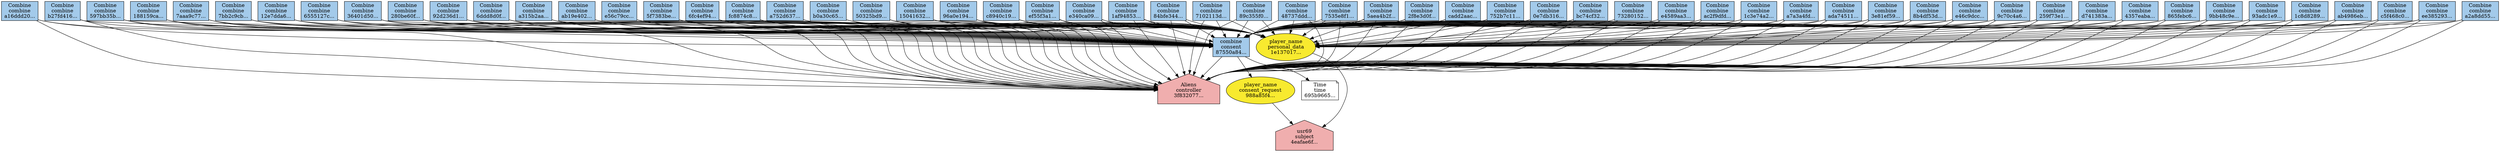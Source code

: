 // The Tables
digraph {
	"4eafae6f-37a2-4f90-8082-425c26d6ba25" [label="usr69
subject
4eafae6f..." fillcolor="#f0aeae" shape=house style=filled]
	"1e137017-eac1-4650-9f3b-fa5f424fdb0f" [label="player_name
personal_data
1e137017..." fillcolor="#f8ea2f" shape=ellipse style=filled]
	"988a85f4-3b59-4e62-90fd-aaee3d2c48ce" [label="player_name
consent_request
988a85f4..." fillcolor="#f8ea2f" shape=ellipse style=filled]
	"ef55f3a1-76c7-4f17-b503-3c19d8b2d8c5" [label="Combine
combine
ef55f3a1..." fillcolor="#a3caea" shape=box style=filled]
	"a2a8dd55-e3c6-4cf8-89de-d2f77e00e767" [label="Combine
combine
a2a8dd55..." fillcolor="#a3caea" shape=box style=filled]
	"e340ca09-39e7-41a0-9d03-5c2db6f31d1b" [label="Combine
combine
e340ca09..." fillcolor="#a3caea" shape=box style=filled]
	"7102113d-88d8-4541-954d-f9c3a8df981c" [label="Combine
combine
7102113d..." fillcolor="#a3caea" shape=box style=filled]
	"84bfe344-4609-4012-b8aa-87c4850f03c5" [label="Combine
combine
84bfe344..." fillcolor="#a3caea" shape=box style=filled]
	"89c355f0-3937-44a1-89a3-ce4758bb8cfe" [label="Combine
combine
89c355f0..." fillcolor="#a3caea" shape=box style=filled]
	"a16ddd20-b9dd-4568-87dd-2e108332df88" [label="Combine
combine
a16ddd20..." fillcolor="#a3caea" shape=box style=filled]
	"b27fd416-9627-449e-9039-bce14f6d6155" [label="Combine
combine
b27fd416..." fillcolor="#a3caea" shape=box style=filled]
	"597bb35b-1b28-4703-9ed3-340a3c07e02c" [label="Combine
combine
597bb35b..." fillcolor="#a3caea" shape=box style=filled]
	"188159ca-53c2-453b-a60a-1c16190aadc3" [label="Combine
combine
188159ca..." fillcolor="#a3caea" shape=box style=filled]
	"7aaa9c77-108b-4445-9235-36b371b2e2cf" [label="Combine
combine
7aaa9c77..." fillcolor="#a3caea" shape=box style=filled]
	"7bb2c9cb-05b3-4c8a-9a48-b6c0d1923ba4" [label="Combine
combine
7bb2c9cb..." fillcolor="#a3caea" shape=box style=filled]
	"12e7dda6-f6a2-41a6-aa75-5a64e06727c9" [label="Combine
combine
12e7dda6..." fillcolor="#a3caea" shape=box style=filled]
	"6555127c-4d94-43f4-b2da-ff8a6067547b" [label="Combine
combine
6555127c..." fillcolor="#a3caea" shape=box style=filled]
	"36401d50-6ed1-49d0-9866-b48b37234d92" [label="Combine
combine
36401d50..." fillcolor="#a3caea" shape=box style=filled]
	"280be60f-c0d2-486d-b04c-99290783be0a" [label="Combine
combine
280be60f..." fillcolor="#a3caea" shape=box style=filled]
	"92d236d1-5725-4190-9253-2b7b205fb542" [label="Combine
combine
92d236d1..." fillcolor="#a3caea" shape=box style=filled]
	"6ddd8d0f-581c-4905-9e51-f400e4fa6898" [label="Combine
combine
6ddd8d0f..." fillcolor="#a3caea" shape=box style=filled]
	"a315b2aa-cc8b-47aa-a76a-2d5e6acaf7c8" [label="Combine
combine
a315b2aa..." fillcolor="#a3caea" shape=box style=filled]
	"ab19e402-c537-4d72-b492-1f6148144956" [label="Combine
combine
ab19e402..." fillcolor="#a3caea" shape=box style=filled]
	"e56c79cc-8fae-4b39-904e-c84f277c6a41" [label="Combine
combine
e56c79cc..." fillcolor="#a3caea" shape=box style=filled]
	"5f7383be-89be-4b11-bd26-b78876ef316a" [label="Combine
combine
5f7383be..." fillcolor="#a3caea" shape=box style=filled]
	"6fc4ef94-fde9-4bee-b881-7fa7ddc4d582" [label="Combine
combine
6fc4ef94..." fillcolor="#a3caea" shape=box style=filled]
	"fc8874c8-6930-4457-abe1-0588f4139dfd" [label="Combine
combine
fc8874c8..." fillcolor="#a3caea" shape=box style=filled]
	"a752d637-aa25-49f9-9f8e-8ae3dfc26bbd" [label="Combine
combine
a752d637..." fillcolor="#a3caea" shape=box style=filled]
	"b0a30c65-9dbd-4e52-b04c-b93132d42582" [label="Combine
combine
b0a30c65..." fillcolor="#a3caea" shape=box style=filled]
	"50325bd9-7fdd-4ee6-9db1-648600a20cfa" [label="Combine
combine
50325bd9..." fillcolor="#a3caea" shape=box style=filled]
	"15041632-aaee-46dd-8a8f-b5b26e33677b" [label="Combine
combine
15041632..." fillcolor="#a3caea" shape=box style=filled]
	"96a0e194-8bbc-45e6-ad97-d9d7b6c539fb" [label="Combine
combine
96a0e194..." fillcolor="#a3caea" shape=box style=filled]
	"c8940c19-9dfd-405e-a907-3841d27dd6cf" [label="Combine
combine
c8940c19..." fillcolor="#a3caea" shape=box style=filled]
	"1af94853-a77e-4944-8ae0-08bdb32feda7" [label="Combine
combine
1af94853..." fillcolor="#a3caea" shape=box style=filled]
	"48737ddd-58ad-485b-b4c4-fb336906be97" [label="Combine
combine
48737ddd..." fillcolor="#a3caea" shape=box style=filled]
	"7535e8f1-46c9-4af0-b184-6857a2fcfb31" [label="Combine
combine
7535e8f1..." fillcolor="#a3caea" shape=box style=filled]
	"5aea4b2f-08b5-4ad5-b48e-0b8928b09d77" [label="Combine
combine
5aea4b2f..." fillcolor="#a3caea" shape=box style=filled]
	"2f8e3d0f-8d46-4c1c-b9f5-38855dafe744" [label="Combine
combine
2f8e3d0f..." fillcolor="#a3caea" shape=box style=filled]
	"cadd2aac-9394-4399-8caa-4f35142f7923" [label="Combine
combine
cadd2aac..." fillcolor="#a3caea" shape=box style=filled]
	"752b7c11-6b40-4569-bb1a-9c5ba11a15b0" [label="Combine
combine
752b7c11..." fillcolor="#a3caea" shape=box style=filled]
	"0e7db316-cdf3-45b2-aadd-06e419395213" [label="Combine
combine
0e7db316..." fillcolor="#a3caea" shape=box style=filled]
	"bc74cf32-53f0-4f06-afbd-03d3f1aab39a" [label="Combine
combine
bc74cf32..." fillcolor="#a3caea" shape=box style=filled]
	"73280152-4920-4262-9678-10f66f06bf08" [label="Combine
combine
73280152..." fillcolor="#a3caea" shape=box style=filled]
	"e4589aa3-1687-4a1a-b177-59daa9d622a7" [label="Combine
combine
e4589aa3..." fillcolor="#a3caea" shape=box style=filled]
	"ac2f9dfd-4205-441d-9f8e-153e5c40ba01" [label="Combine
combine
ac2f9dfd..." fillcolor="#a3caea" shape=box style=filled]
	"1c3e74a2-aa56-4e01-b807-64c1b5ff30d0" [label="Combine
combine
1c3e74a2..." fillcolor="#a3caea" shape=box style=filled]
	"a7a3a4fd-72d0-4ecc-850d-2d87a459b878" [label="Combine
combine
a7a3a4fd..." fillcolor="#a3caea" shape=box style=filled]
	"ada74511-41d8-4439-bc8d-e859f1f5c8e7" [label="Combine
combine
ada74511..." fillcolor="#a3caea" shape=box style=filled]
	"3e81ef59-f968-4312-9467-7da36371686e" [label="Combine
combine
3e81ef59..." fillcolor="#a3caea" shape=box style=filled]
	"8b4df53d-ab11-4ceb-b6df-808cbd6ffd6c" [label="Combine
combine
8b4df53d..." fillcolor="#a3caea" shape=box style=filled]
	"e46c9dcc-8212-4190-9fba-4b09117388d3" [label="Combine
combine
e46c9dcc..." fillcolor="#a3caea" shape=box style=filled]
	"9c70c4a6-c697-4050-a873-622f50f47b85" [label="Combine
combine
9c70c4a6..." fillcolor="#a3caea" shape=box style=filled]
	"259f73e1-f417-4235-93a9-118fc7939d02" [label="Combine
combine
259f73e1..." fillcolor="#a3caea" shape=box style=filled]
	"d741383a-7a0b-48e2-8f86-77a329460d78" [label="Combine
combine
d741383a..." fillcolor="#a3caea" shape=box style=filled]
	"4357eaba-3c0e-412a-9298-367dc851a7b9" [label="Combine
combine
4357eaba..." fillcolor="#a3caea" shape=box style=filled]
	"865febc6-6fcc-4ac0-9a39-023856a5493b" [label="Combine
combine
865febc6..." fillcolor="#a3caea" shape=box style=filled]
	"9bb48c9e-e6ef-4a34-9e85-1a1bb7d91495" [label="Combine
combine
9bb48c9e..." fillcolor="#a3caea" shape=box style=filled]
	"93adc1e9-6779-4c56-b9ee-cdbae5394540" [label="Combine
combine
93adc1e9..." fillcolor="#a3caea" shape=box style=filled]
	"1c8d8289-e702-406b-915a-b036d4ccca73" [label="Combine
combine
1c8d8289..." fillcolor="#a3caea" shape=box style=filled]
	"ab4986eb-1106-44ed-aa6d-d20f328570f1" [label="Combine
combine
ab4986eb..." fillcolor="#a3caea" shape=box style=filled]
	"c5f468c0-cb6f-408f-a2d3-a06e1474bc53" [label="Combine
combine
c5f468c0..." fillcolor="#a3caea" shape=box style=filled]
	"ee385293-6a0b-4441-b0b8-57c9a52e1537" [label="Combine
combine
ee385293..." fillcolor="#a3caea" shape=box style=filled]
	"87550a84-d36e-44ce-9ae1-9a1fee100e43" [label="combine
consent
87550a84..." fillcolor="#a3caea" shape=box style=filled]
	"3f832077-8b30-43c6-a18e-0ece97a32d61" [label="Aliens
controller
3f832077..." fillcolor="#f0aeae" shape=house style=filled]
	"695b9665-8ae8-4a2d-a847-d7d6ccdcef83" [label="Time
time
695b9665..." fillcolor=white shape=note style=filled]
	"1e137017-eac1-4650-9f3b-fa5f424fdb0f" -> "4eafae6f-37a2-4f90-8082-425c26d6ba25"
	"988a85f4-3b59-4e62-90fd-aaee3d2c48ce" -> "4eafae6f-37a2-4f90-8082-425c26d6ba25"
	"ef55f3a1-76c7-4f17-b503-3c19d8b2d8c5" -> "1e137017-eac1-4650-9f3b-fa5f424fdb0f"
	"a2a8dd55-e3c6-4cf8-89de-d2f77e00e767" -> "1e137017-eac1-4650-9f3b-fa5f424fdb0f"
	"e340ca09-39e7-41a0-9d03-5c2db6f31d1b" -> "1e137017-eac1-4650-9f3b-fa5f424fdb0f"
	"7102113d-88d8-4541-954d-f9c3a8df981c" -> "1e137017-eac1-4650-9f3b-fa5f424fdb0f"
	"84bfe344-4609-4012-b8aa-87c4850f03c5" -> "1e137017-eac1-4650-9f3b-fa5f424fdb0f"
	"89c355f0-3937-44a1-89a3-ce4758bb8cfe" -> "1e137017-eac1-4650-9f3b-fa5f424fdb0f"
	"a16ddd20-b9dd-4568-87dd-2e108332df88" -> "1e137017-eac1-4650-9f3b-fa5f424fdb0f"
	"b27fd416-9627-449e-9039-bce14f6d6155" -> "1e137017-eac1-4650-9f3b-fa5f424fdb0f"
	"597bb35b-1b28-4703-9ed3-340a3c07e02c" -> "1e137017-eac1-4650-9f3b-fa5f424fdb0f"
	"188159ca-53c2-453b-a60a-1c16190aadc3" -> "1e137017-eac1-4650-9f3b-fa5f424fdb0f"
	"7aaa9c77-108b-4445-9235-36b371b2e2cf" -> "1e137017-eac1-4650-9f3b-fa5f424fdb0f"
	"7bb2c9cb-05b3-4c8a-9a48-b6c0d1923ba4" -> "1e137017-eac1-4650-9f3b-fa5f424fdb0f"
	"12e7dda6-f6a2-41a6-aa75-5a64e06727c9" -> "1e137017-eac1-4650-9f3b-fa5f424fdb0f"
	"6555127c-4d94-43f4-b2da-ff8a6067547b" -> "1e137017-eac1-4650-9f3b-fa5f424fdb0f"
	"36401d50-6ed1-49d0-9866-b48b37234d92" -> "1e137017-eac1-4650-9f3b-fa5f424fdb0f"
	"280be60f-c0d2-486d-b04c-99290783be0a" -> "1e137017-eac1-4650-9f3b-fa5f424fdb0f"
	"92d236d1-5725-4190-9253-2b7b205fb542" -> "1e137017-eac1-4650-9f3b-fa5f424fdb0f"
	"6ddd8d0f-581c-4905-9e51-f400e4fa6898" -> "1e137017-eac1-4650-9f3b-fa5f424fdb0f"
	"a315b2aa-cc8b-47aa-a76a-2d5e6acaf7c8" -> "1e137017-eac1-4650-9f3b-fa5f424fdb0f"
	"ab19e402-c537-4d72-b492-1f6148144956" -> "1e137017-eac1-4650-9f3b-fa5f424fdb0f"
	"e56c79cc-8fae-4b39-904e-c84f277c6a41" -> "1e137017-eac1-4650-9f3b-fa5f424fdb0f"
	"5f7383be-89be-4b11-bd26-b78876ef316a" -> "1e137017-eac1-4650-9f3b-fa5f424fdb0f"
	"6fc4ef94-fde9-4bee-b881-7fa7ddc4d582" -> "1e137017-eac1-4650-9f3b-fa5f424fdb0f"
	"fc8874c8-6930-4457-abe1-0588f4139dfd" -> "1e137017-eac1-4650-9f3b-fa5f424fdb0f"
	"a752d637-aa25-49f9-9f8e-8ae3dfc26bbd" -> "1e137017-eac1-4650-9f3b-fa5f424fdb0f"
	"b0a30c65-9dbd-4e52-b04c-b93132d42582" -> "1e137017-eac1-4650-9f3b-fa5f424fdb0f"
	"50325bd9-7fdd-4ee6-9db1-648600a20cfa" -> "1e137017-eac1-4650-9f3b-fa5f424fdb0f"
	"15041632-aaee-46dd-8a8f-b5b26e33677b" -> "1e137017-eac1-4650-9f3b-fa5f424fdb0f"
	"96a0e194-8bbc-45e6-ad97-d9d7b6c539fb" -> "1e137017-eac1-4650-9f3b-fa5f424fdb0f"
	"c8940c19-9dfd-405e-a907-3841d27dd6cf" -> "1e137017-eac1-4650-9f3b-fa5f424fdb0f"
	"1af94853-a77e-4944-8ae0-08bdb32feda7" -> "1e137017-eac1-4650-9f3b-fa5f424fdb0f"
	"48737ddd-58ad-485b-b4c4-fb336906be97" -> "1e137017-eac1-4650-9f3b-fa5f424fdb0f"
	"7535e8f1-46c9-4af0-b184-6857a2fcfb31" -> "1e137017-eac1-4650-9f3b-fa5f424fdb0f"
	"5aea4b2f-08b5-4ad5-b48e-0b8928b09d77" -> "1e137017-eac1-4650-9f3b-fa5f424fdb0f"
	"2f8e3d0f-8d46-4c1c-b9f5-38855dafe744" -> "1e137017-eac1-4650-9f3b-fa5f424fdb0f"
	"cadd2aac-9394-4399-8caa-4f35142f7923" -> "1e137017-eac1-4650-9f3b-fa5f424fdb0f"
	"752b7c11-6b40-4569-bb1a-9c5ba11a15b0" -> "1e137017-eac1-4650-9f3b-fa5f424fdb0f"
	"0e7db316-cdf3-45b2-aadd-06e419395213" -> "1e137017-eac1-4650-9f3b-fa5f424fdb0f"
	"bc74cf32-53f0-4f06-afbd-03d3f1aab39a" -> "1e137017-eac1-4650-9f3b-fa5f424fdb0f"
	"73280152-4920-4262-9678-10f66f06bf08" -> "1e137017-eac1-4650-9f3b-fa5f424fdb0f"
	"e4589aa3-1687-4a1a-b177-59daa9d622a7" -> "1e137017-eac1-4650-9f3b-fa5f424fdb0f"
	"ac2f9dfd-4205-441d-9f8e-153e5c40ba01" -> "1e137017-eac1-4650-9f3b-fa5f424fdb0f"
	"1c3e74a2-aa56-4e01-b807-64c1b5ff30d0" -> "1e137017-eac1-4650-9f3b-fa5f424fdb0f"
	"a7a3a4fd-72d0-4ecc-850d-2d87a459b878" -> "1e137017-eac1-4650-9f3b-fa5f424fdb0f"
	"ada74511-41d8-4439-bc8d-e859f1f5c8e7" -> "1e137017-eac1-4650-9f3b-fa5f424fdb0f"
	"3e81ef59-f968-4312-9467-7da36371686e" -> "1e137017-eac1-4650-9f3b-fa5f424fdb0f"
	"8b4df53d-ab11-4ceb-b6df-808cbd6ffd6c" -> "1e137017-eac1-4650-9f3b-fa5f424fdb0f"
	"e46c9dcc-8212-4190-9fba-4b09117388d3" -> "1e137017-eac1-4650-9f3b-fa5f424fdb0f"
	"9c70c4a6-c697-4050-a873-622f50f47b85" -> "1e137017-eac1-4650-9f3b-fa5f424fdb0f"
	"259f73e1-f417-4235-93a9-118fc7939d02" -> "1e137017-eac1-4650-9f3b-fa5f424fdb0f"
	"d741383a-7a0b-48e2-8f86-77a329460d78" -> "1e137017-eac1-4650-9f3b-fa5f424fdb0f"
	"4357eaba-3c0e-412a-9298-367dc851a7b9" -> "1e137017-eac1-4650-9f3b-fa5f424fdb0f"
	"865febc6-6fcc-4ac0-9a39-023856a5493b" -> "1e137017-eac1-4650-9f3b-fa5f424fdb0f"
	"9bb48c9e-e6ef-4a34-9e85-1a1bb7d91495" -> "1e137017-eac1-4650-9f3b-fa5f424fdb0f"
	"93adc1e9-6779-4c56-b9ee-cdbae5394540" -> "1e137017-eac1-4650-9f3b-fa5f424fdb0f"
	"1c8d8289-e702-406b-915a-b036d4ccca73" -> "1e137017-eac1-4650-9f3b-fa5f424fdb0f"
	"ab4986eb-1106-44ed-aa6d-d20f328570f1" -> "1e137017-eac1-4650-9f3b-fa5f424fdb0f"
	"c5f468c0-cb6f-408f-a2d3-a06e1474bc53" -> "1e137017-eac1-4650-9f3b-fa5f424fdb0f"
	"ee385293-6a0b-4441-b0b8-57c9a52e1537" -> "1e137017-eac1-4650-9f3b-fa5f424fdb0f"
	"87550a84-d36e-44ce-9ae1-9a1fee100e43" -> "988a85f4-3b59-4e62-90fd-aaee3d2c48ce"
	"ef55f3a1-76c7-4f17-b503-3c19d8b2d8c5" -> "87550a84-d36e-44ce-9ae1-9a1fee100e43"
	"ef55f3a1-76c7-4f17-b503-3c19d8b2d8c5" -> "3f832077-8b30-43c6-a18e-0ece97a32d61"
	"a2a8dd55-e3c6-4cf8-89de-d2f77e00e767" -> "87550a84-d36e-44ce-9ae1-9a1fee100e43"
	"a2a8dd55-e3c6-4cf8-89de-d2f77e00e767" -> "3f832077-8b30-43c6-a18e-0ece97a32d61"
	"e340ca09-39e7-41a0-9d03-5c2db6f31d1b" -> "87550a84-d36e-44ce-9ae1-9a1fee100e43"
	"e340ca09-39e7-41a0-9d03-5c2db6f31d1b" -> "3f832077-8b30-43c6-a18e-0ece97a32d61"
	"7102113d-88d8-4541-954d-f9c3a8df981c" -> "87550a84-d36e-44ce-9ae1-9a1fee100e43"
	"7102113d-88d8-4541-954d-f9c3a8df981c" -> "3f832077-8b30-43c6-a18e-0ece97a32d61"
	"84bfe344-4609-4012-b8aa-87c4850f03c5" -> "87550a84-d36e-44ce-9ae1-9a1fee100e43"
	"84bfe344-4609-4012-b8aa-87c4850f03c5" -> "3f832077-8b30-43c6-a18e-0ece97a32d61"
	"89c355f0-3937-44a1-89a3-ce4758bb8cfe" -> "87550a84-d36e-44ce-9ae1-9a1fee100e43"
	"89c355f0-3937-44a1-89a3-ce4758bb8cfe" -> "3f832077-8b30-43c6-a18e-0ece97a32d61"
	"a16ddd20-b9dd-4568-87dd-2e108332df88" -> "87550a84-d36e-44ce-9ae1-9a1fee100e43"
	"a16ddd20-b9dd-4568-87dd-2e108332df88" -> "3f832077-8b30-43c6-a18e-0ece97a32d61"
	"b27fd416-9627-449e-9039-bce14f6d6155" -> "87550a84-d36e-44ce-9ae1-9a1fee100e43"
	"b27fd416-9627-449e-9039-bce14f6d6155" -> "3f832077-8b30-43c6-a18e-0ece97a32d61"
	"597bb35b-1b28-4703-9ed3-340a3c07e02c" -> "87550a84-d36e-44ce-9ae1-9a1fee100e43"
	"597bb35b-1b28-4703-9ed3-340a3c07e02c" -> "3f832077-8b30-43c6-a18e-0ece97a32d61"
	"188159ca-53c2-453b-a60a-1c16190aadc3" -> "87550a84-d36e-44ce-9ae1-9a1fee100e43"
	"188159ca-53c2-453b-a60a-1c16190aadc3" -> "3f832077-8b30-43c6-a18e-0ece97a32d61"
	"7aaa9c77-108b-4445-9235-36b371b2e2cf" -> "87550a84-d36e-44ce-9ae1-9a1fee100e43"
	"7aaa9c77-108b-4445-9235-36b371b2e2cf" -> "3f832077-8b30-43c6-a18e-0ece97a32d61"
	"7bb2c9cb-05b3-4c8a-9a48-b6c0d1923ba4" -> "87550a84-d36e-44ce-9ae1-9a1fee100e43"
	"7bb2c9cb-05b3-4c8a-9a48-b6c0d1923ba4" -> "3f832077-8b30-43c6-a18e-0ece97a32d61"
	"12e7dda6-f6a2-41a6-aa75-5a64e06727c9" -> "87550a84-d36e-44ce-9ae1-9a1fee100e43"
	"12e7dda6-f6a2-41a6-aa75-5a64e06727c9" -> "3f832077-8b30-43c6-a18e-0ece97a32d61"
	"6555127c-4d94-43f4-b2da-ff8a6067547b" -> "87550a84-d36e-44ce-9ae1-9a1fee100e43"
	"6555127c-4d94-43f4-b2da-ff8a6067547b" -> "3f832077-8b30-43c6-a18e-0ece97a32d61"
	"36401d50-6ed1-49d0-9866-b48b37234d92" -> "87550a84-d36e-44ce-9ae1-9a1fee100e43"
	"36401d50-6ed1-49d0-9866-b48b37234d92" -> "3f832077-8b30-43c6-a18e-0ece97a32d61"
	"280be60f-c0d2-486d-b04c-99290783be0a" -> "87550a84-d36e-44ce-9ae1-9a1fee100e43"
	"280be60f-c0d2-486d-b04c-99290783be0a" -> "3f832077-8b30-43c6-a18e-0ece97a32d61"
	"92d236d1-5725-4190-9253-2b7b205fb542" -> "87550a84-d36e-44ce-9ae1-9a1fee100e43"
	"92d236d1-5725-4190-9253-2b7b205fb542" -> "3f832077-8b30-43c6-a18e-0ece97a32d61"
	"6ddd8d0f-581c-4905-9e51-f400e4fa6898" -> "87550a84-d36e-44ce-9ae1-9a1fee100e43"
	"6ddd8d0f-581c-4905-9e51-f400e4fa6898" -> "3f832077-8b30-43c6-a18e-0ece97a32d61"
	"a315b2aa-cc8b-47aa-a76a-2d5e6acaf7c8" -> "87550a84-d36e-44ce-9ae1-9a1fee100e43"
	"a315b2aa-cc8b-47aa-a76a-2d5e6acaf7c8" -> "3f832077-8b30-43c6-a18e-0ece97a32d61"
	"ab19e402-c537-4d72-b492-1f6148144956" -> "87550a84-d36e-44ce-9ae1-9a1fee100e43"
	"ab19e402-c537-4d72-b492-1f6148144956" -> "3f832077-8b30-43c6-a18e-0ece97a32d61"
	"e56c79cc-8fae-4b39-904e-c84f277c6a41" -> "87550a84-d36e-44ce-9ae1-9a1fee100e43"
	"e56c79cc-8fae-4b39-904e-c84f277c6a41" -> "3f832077-8b30-43c6-a18e-0ece97a32d61"
	"5f7383be-89be-4b11-bd26-b78876ef316a" -> "87550a84-d36e-44ce-9ae1-9a1fee100e43"
	"5f7383be-89be-4b11-bd26-b78876ef316a" -> "3f832077-8b30-43c6-a18e-0ece97a32d61"
	"6fc4ef94-fde9-4bee-b881-7fa7ddc4d582" -> "87550a84-d36e-44ce-9ae1-9a1fee100e43"
	"6fc4ef94-fde9-4bee-b881-7fa7ddc4d582" -> "3f832077-8b30-43c6-a18e-0ece97a32d61"
	"fc8874c8-6930-4457-abe1-0588f4139dfd" -> "87550a84-d36e-44ce-9ae1-9a1fee100e43"
	"fc8874c8-6930-4457-abe1-0588f4139dfd" -> "3f832077-8b30-43c6-a18e-0ece97a32d61"
	"a752d637-aa25-49f9-9f8e-8ae3dfc26bbd" -> "87550a84-d36e-44ce-9ae1-9a1fee100e43"
	"a752d637-aa25-49f9-9f8e-8ae3dfc26bbd" -> "3f832077-8b30-43c6-a18e-0ece97a32d61"
	"b0a30c65-9dbd-4e52-b04c-b93132d42582" -> "87550a84-d36e-44ce-9ae1-9a1fee100e43"
	"b0a30c65-9dbd-4e52-b04c-b93132d42582" -> "3f832077-8b30-43c6-a18e-0ece97a32d61"
	"50325bd9-7fdd-4ee6-9db1-648600a20cfa" -> "87550a84-d36e-44ce-9ae1-9a1fee100e43"
	"50325bd9-7fdd-4ee6-9db1-648600a20cfa" -> "3f832077-8b30-43c6-a18e-0ece97a32d61"
	"15041632-aaee-46dd-8a8f-b5b26e33677b" -> "87550a84-d36e-44ce-9ae1-9a1fee100e43"
	"15041632-aaee-46dd-8a8f-b5b26e33677b" -> "3f832077-8b30-43c6-a18e-0ece97a32d61"
	"96a0e194-8bbc-45e6-ad97-d9d7b6c539fb" -> "87550a84-d36e-44ce-9ae1-9a1fee100e43"
	"96a0e194-8bbc-45e6-ad97-d9d7b6c539fb" -> "3f832077-8b30-43c6-a18e-0ece97a32d61"
	"c8940c19-9dfd-405e-a907-3841d27dd6cf" -> "87550a84-d36e-44ce-9ae1-9a1fee100e43"
	"c8940c19-9dfd-405e-a907-3841d27dd6cf" -> "3f832077-8b30-43c6-a18e-0ece97a32d61"
	"1af94853-a77e-4944-8ae0-08bdb32feda7" -> "87550a84-d36e-44ce-9ae1-9a1fee100e43"
	"1af94853-a77e-4944-8ae0-08bdb32feda7" -> "3f832077-8b30-43c6-a18e-0ece97a32d61"
	"48737ddd-58ad-485b-b4c4-fb336906be97" -> "87550a84-d36e-44ce-9ae1-9a1fee100e43"
	"48737ddd-58ad-485b-b4c4-fb336906be97" -> "3f832077-8b30-43c6-a18e-0ece97a32d61"
	"7535e8f1-46c9-4af0-b184-6857a2fcfb31" -> "87550a84-d36e-44ce-9ae1-9a1fee100e43"
	"7535e8f1-46c9-4af0-b184-6857a2fcfb31" -> "3f832077-8b30-43c6-a18e-0ece97a32d61"
	"5aea4b2f-08b5-4ad5-b48e-0b8928b09d77" -> "87550a84-d36e-44ce-9ae1-9a1fee100e43"
	"5aea4b2f-08b5-4ad5-b48e-0b8928b09d77" -> "3f832077-8b30-43c6-a18e-0ece97a32d61"
	"2f8e3d0f-8d46-4c1c-b9f5-38855dafe744" -> "87550a84-d36e-44ce-9ae1-9a1fee100e43"
	"2f8e3d0f-8d46-4c1c-b9f5-38855dafe744" -> "3f832077-8b30-43c6-a18e-0ece97a32d61"
	"cadd2aac-9394-4399-8caa-4f35142f7923" -> "87550a84-d36e-44ce-9ae1-9a1fee100e43"
	"cadd2aac-9394-4399-8caa-4f35142f7923" -> "3f832077-8b30-43c6-a18e-0ece97a32d61"
	"752b7c11-6b40-4569-bb1a-9c5ba11a15b0" -> "87550a84-d36e-44ce-9ae1-9a1fee100e43"
	"752b7c11-6b40-4569-bb1a-9c5ba11a15b0" -> "3f832077-8b30-43c6-a18e-0ece97a32d61"
	"0e7db316-cdf3-45b2-aadd-06e419395213" -> "87550a84-d36e-44ce-9ae1-9a1fee100e43"
	"0e7db316-cdf3-45b2-aadd-06e419395213" -> "3f832077-8b30-43c6-a18e-0ece97a32d61"
	"bc74cf32-53f0-4f06-afbd-03d3f1aab39a" -> "87550a84-d36e-44ce-9ae1-9a1fee100e43"
	"bc74cf32-53f0-4f06-afbd-03d3f1aab39a" -> "3f832077-8b30-43c6-a18e-0ece97a32d61"
	"73280152-4920-4262-9678-10f66f06bf08" -> "87550a84-d36e-44ce-9ae1-9a1fee100e43"
	"73280152-4920-4262-9678-10f66f06bf08" -> "3f832077-8b30-43c6-a18e-0ece97a32d61"
	"e4589aa3-1687-4a1a-b177-59daa9d622a7" -> "87550a84-d36e-44ce-9ae1-9a1fee100e43"
	"e4589aa3-1687-4a1a-b177-59daa9d622a7" -> "3f832077-8b30-43c6-a18e-0ece97a32d61"
	"ac2f9dfd-4205-441d-9f8e-153e5c40ba01" -> "87550a84-d36e-44ce-9ae1-9a1fee100e43"
	"ac2f9dfd-4205-441d-9f8e-153e5c40ba01" -> "3f832077-8b30-43c6-a18e-0ece97a32d61"
	"1c3e74a2-aa56-4e01-b807-64c1b5ff30d0" -> "87550a84-d36e-44ce-9ae1-9a1fee100e43"
	"1c3e74a2-aa56-4e01-b807-64c1b5ff30d0" -> "3f832077-8b30-43c6-a18e-0ece97a32d61"
	"a7a3a4fd-72d0-4ecc-850d-2d87a459b878" -> "87550a84-d36e-44ce-9ae1-9a1fee100e43"
	"a7a3a4fd-72d0-4ecc-850d-2d87a459b878" -> "3f832077-8b30-43c6-a18e-0ece97a32d61"
	"ada74511-41d8-4439-bc8d-e859f1f5c8e7" -> "87550a84-d36e-44ce-9ae1-9a1fee100e43"
	"ada74511-41d8-4439-bc8d-e859f1f5c8e7" -> "3f832077-8b30-43c6-a18e-0ece97a32d61"
	"3e81ef59-f968-4312-9467-7da36371686e" -> "87550a84-d36e-44ce-9ae1-9a1fee100e43"
	"3e81ef59-f968-4312-9467-7da36371686e" -> "3f832077-8b30-43c6-a18e-0ece97a32d61"
	"8b4df53d-ab11-4ceb-b6df-808cbd6ffd6c" -> "87550a84-d36e-44ce-9ae1-9a1fee100e43"
	"8b4df53d-ab11-4ceb-b6df-808cbd6ffd6c" -> "3f832077-8b30-43c6-a18e-0ece97a32d61"
	"e46c9dcc-8212-4190-9fba-4b09117388d3" -> "87550a84-d36e-44ce-9ae1-9a1fee100e43"
	"e46c9dcc-8212-4190-9fba-4b09117388d3" -> "3f832077-8b30-43c6-a18e-0ece97a32d61"
	"9c70c4a6-c697-4050-a873-622f50f47b85" -> "87550a84-d36e-44ce-9ae1-9a1fee100e43"
	"9c70c4a6-c697-4050-a873-622f50f47b85" -> "3f832077-8b30-43c6-a18e-0ece97a32d61"
	"259f73e1-f417-4235-93a9-118fc7939d02" -> "87550a84-d36e-44ce-9ae1-9a1fee100e43"
	"259f73e1-f417-4235-93a9-118fc7939d02" -> "3f832077-8b30-43c6-a18e-0ece97a32d61"
	"d741383a-7a0b-48e2-8f86-77a329460d78" -> "87550a84-d36e-44ce-9ae1-9a1fee100e43"
	"d741383a-7a0b-48e2-8f86-77a329460d78" -> "3f832077-8b30-43c6-a18e-0ece97a32d61"
	"4357eaba-3c0e-412a-9298-367dc851a7b9" -> "87550a84-d36e-44ce-9ae1-9a1fee100e43"
	"4357eaba-3c0e-412a-9298-367dc851a7b9" -> "3f832077-8b30-43c6-a18e-0ece97a32d61"
	"865febc6-6fcc-4ac0-9a39-023856a5493b" -> "87550a84-d36e-44ce-9ae1-9a1fee100e43"
	"865febc6-6fcc-4ac0-9a39-023856a5493b" -> "3f832077-8b30-43c6-a18e-0ece97a32d61"
	"9bb48c9e-e6ef-4a34-9e85-1a1bb7d91495" -> "87550a84-d36e-44ce-9ae1-9a1fee100e43"
	"9bb48c9e-e6ef-4a34-9e85-1a1bb7d91495" -> "3f832077-8b30-43c6-a18e-0ece97a32d61"
	"93adc1e9-6779-4c56-b9ee-cdbae5394540" -> "87550a84-d36e-44ce-9ae1-9a1fee100e43"
	"93adc1e9-6779-4c56-b9ee-cdbae5394540" -> "3f832077-8b30-43c6-a18e-0ece97a32d61"
	"1c8d8289-e702-406b-915a-b036d4ccca73" -> "87550a84-d36e-44ce-9ae1-9a1fee100e43"
	"1c8d8289-e702-406b-915a-b036d4ccca73" -> "3f832077-8b30-43c6-a18e-0ece97a32d61"
	"ab4986eb-1106-44ed-aa6d-d20f328570f1" -> "87550a84-d36e-44ce-9ae1-9a1fee100e43"
	"ab4986eb-1106-44ed-aa6d-d20f328570f1" -> "3f832077-8b30-43c6-a18e-0ece97a32d61"
	"c5f468c0-cb6f-408f-a2d3-a06e1474bc53" -> "87550a84-d36e-44ce-9ae1-9a1fee100e43"
	"c5f468c0-cb6f-408f-a2d3-a06e1474bc53" -> "3f832077-8b30-43c6-a18e-0ece97a32d61"
	"ee385293-6a0b-4441-b0b8-57c9a52e1537" -> "87550a84-d36e-44ce-9ae1-9a1fee100e43"
	"ee385293-6a0b-4441-b0b8-57c9a52e1537" -> "3f832077-8b30-43c6-a18e-0ece97a32d61"
	"87550a84-d36e-44ce-9ae1-9a1fee100e43" -> "3f832077-8b30-43c6-a18e-0ece97a32d61"
	"87550a84-d36e-44ce-9ae1-9a1fee100e43" -> "695b9665-8ae8-4a2d-a847-d7d6ccdcef83"
}
